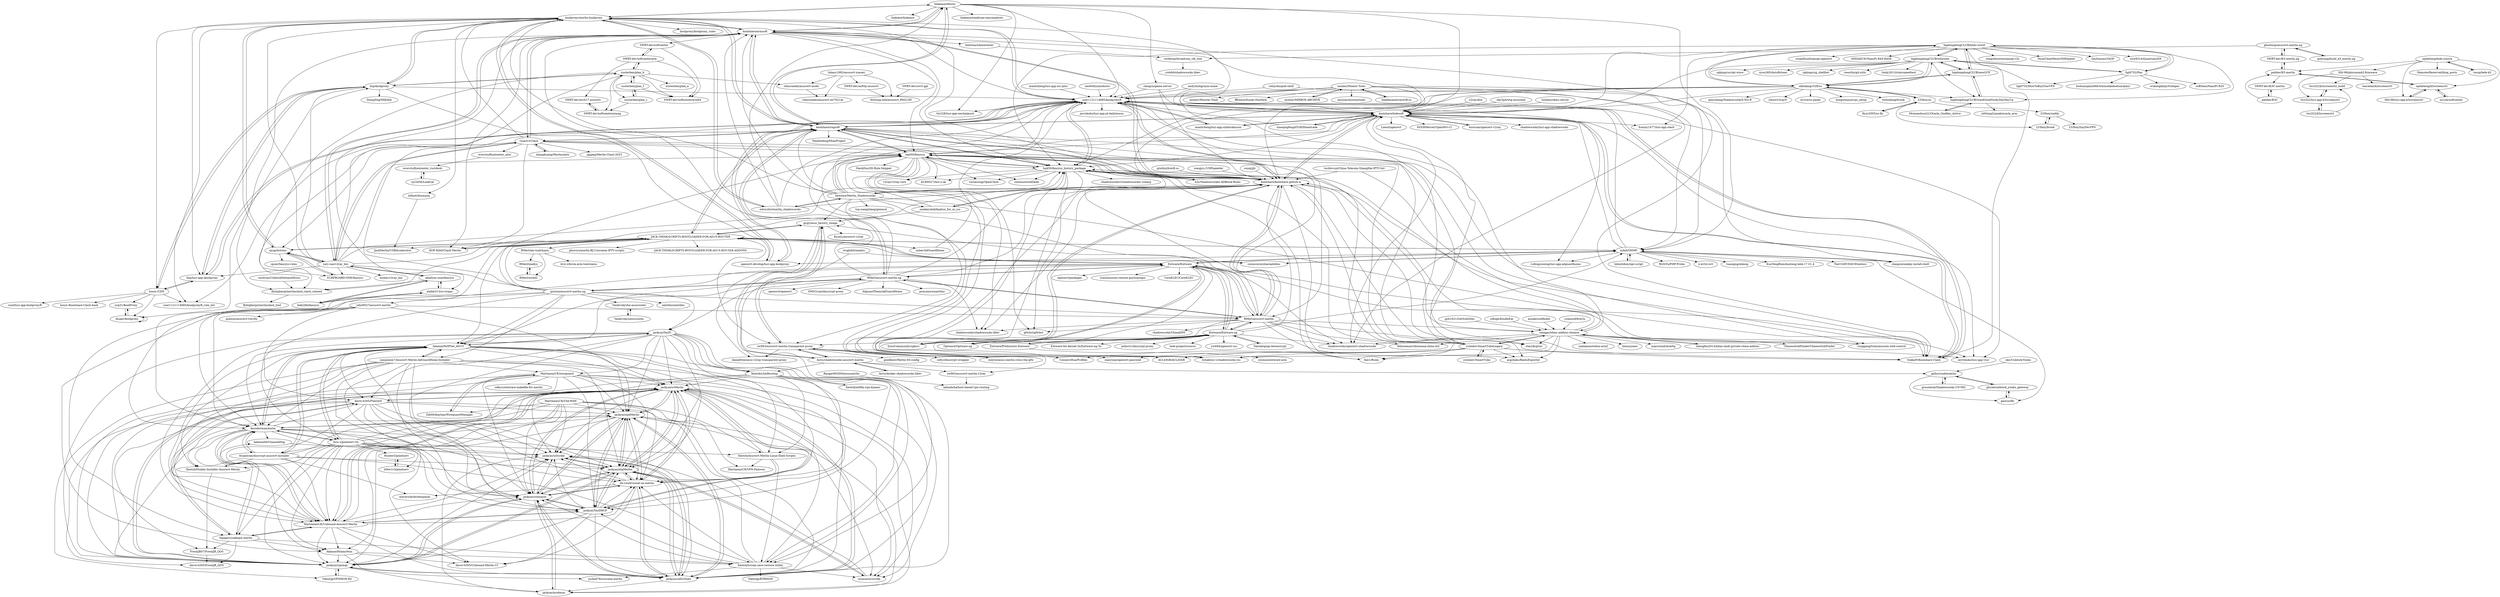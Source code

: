 digraph G {
"linkease/ddnsto" -> "koolproxy/merlin-koolproxy"
"linkease/ddnsto" -> "linkease/linkease"
"linkease/ddnsto" -> "koolshare/armsoft"
"linkease/ddnsto" -> "tty228/luci-app-wechatpush" ["e"=1]
"linkease/ddnsto" -> "koolshare/ledesoft"
"linkease/ddnsto" -> "linkease/readynas-easyexplorer"
"linkease/ddnsto" -> "user1121114685/koolproxyR"
"linkease/ddnsto" -> "koolshare/rogsoft"
"linkease/ddnsto" -> "xzhih/ONMP"
"linkease/ddnsto" -> "clangcn/game-server" ["e"=1]
"hq450/fancyss" -> "hq450/fancyss_history_package"
"hq450/fancyss" -> "koolshare/koolshare.github.io"
"hq450/fancyss" -> "koolshare/rogsoft"
"hq450/fancyss" -> "vernesong/OpenClash" ["e"=1]
"hq450/fancyss" -> "h2y/Shadowrocket-ADBlock-Rules" ["e"=1]
"hq450/fancyss" -> "AUK9527/Are-u-ok" ["e"=1]
"hq450/fancyss" -> "ACL4SSR/ACL4SSR" ["e"=1]
"hq450/fancyss" -> "gfwlist/gfwlist" ["e"=1]
"hq450/fancyss" -> "xiaorouji/openwrt-passwall" ["e"=1]
"hq450/fancyss" -> "lhie1/Rules" ["e"=1]
"hq450/fancyss" -> "coolsnowwolf/lede" ["e"=1]
"hq450/fancyss" -> "Hackl0us/SS-Rule-Snippet" ["e"=1]
"hq450/fancyss" -> "v2ray/v2ray-core" ["e"=1]
"hq450/fancyss" -> "ConnersHua/Profiles" ["e"=1]
"hq450/fancyss" -> "shadowsocks/shadowsocks-libev" ["e"=1]
"hq450/fancyss_history_package" -> "hq450/fancyss"
"hq450/fancyss_history_package" -> "koolshare/koolshare.github.io"
"hq450/fancyss_history_package" -> "koolshare/rogsoft"
"hq450/fancyss_history_package" -> "vernesong/OpenClash" ["e"=1]
"hq450/fancyss_history_package" -> "AUK9527/Are-u-ok" ["e"=1]
"hq450/fancyss_history_package" -> "user1121114685/koolproxyR"
"hq450/fancyss_history_package" -> "ACL4SSR/ACL4SSR" ["e"=1]
"hq450/fancyss_history_package" -> "coolsnowwolf/lede" ["e"=1]
"hq450/fancyss_history_package" -> "h2y/Shadowrocket-ADBlock-Rules" ["e"=1]
"hq450/fancyss_history_package" -> "xiaorouji/openwrt-passwall" ["e"=1]
"hq450/fancyss_history_package" -> "lhie1/Rules" ["e"=1]
"hq450/fancyss_history_package" -> "shadowsocksrr/shadowsocksr-csharp" ["e"=1]
"hq450/fancyss_history_package" -> "gfwlist/gfwlist" ["e"=1]
"hq450/fancyss_history_package" -> "ronggang/transmission-web-control" ["e"=1]
"hq450/fancyss_history_package" -> "v2ray/v2ray-core" ["e"=1]
"bigdongdongCLUB/welcome" -> "bigdongdongCLUB/hello-world"
"bigdongdongCLUB/welcome" -> "bigdongdongCLUB/newGCP"
"bigdongdongCLUB/welcome" -> "allenking1028/ss"
"bigdongdongCLUB/welcome" -> "iwestlin/gd-utils" ["e"=1]
"bigdongdongCLUB/welcome" -> "koolshare/ledesoft"
"bigdongdongCLUB/welcome" -> "bigdongdongCLUB/GoodGoodStudyDayDayUp"
"bigdongdongCLUB/welcome" -> "ligl0702/Pan"
"bigdongdongCLUB/welcome" -> "tindy2013/stairspeedtest" ["e"=1]
"bigdongdongCLUB/welcome" -> "ligl0702/HowToBuyYourVPS"
"bigdongdongCLUB/welcome" -> "cgkings/script-store" ["e"=1]
"bigdongdongCLUB/welcome" -> "xyou365/AutoRclone" ["e"=1]
"bigdongdongCLUB/welcome" -> "cgkings/cg_shellbot" ["e"=1]
"bigdongdongCLUB/hello-world" -> "bigdongdongCLUB/welcome"
"bigdongdongCLUB/hello-world" -> "bigdongdongCLUB/newGCP"
"bigdongdongCLUB/hello-world" -> "allenking1028/ss"
"bigdongdongCLUB/hello-world" -> "koolshare/ledesoft"
"bigdongdongCLUB/hello-world" -> "songchenwen/nanopi-r2s" ["e"=1]
"bigdongdongCLUB/hello-world" -> "SukkaW/Koolshare-Clash" ["e"=1]
"bigdongdongCLUB/hello-world" -> "frainzy1477/luci-app-clash" ["e"=1]
"bigdongdongCLUB/hello-world" -> "bigdongdongCLUB/GoodGoodStudyDayDayUp"
"bigdongdongCLUB/hello-world" -> "NyanChanMeow/SSRSpeed" ["e"=1]
"bigdongdongCLUB/hello-world" -> "ligl0702/Pan"
"bigdongdongCLUB/hello-world" -> "hq450/fancyss_history_package"
"bigdongdongCLUB/hello-world" -> "QiuSimons/YAOF" ["e"=1]
"bigdongdongCLUB/hello-world" -> "nzw9314/QuantumultX" ["e"=1]
"bigdongdongCLUB/hello-world" -> "stupidloud/nanopi-openwrt" ["e"=1]
"bigdongdongCLUB/hello-world" -> "DHDAXCW/NanoPi-R4S-R4SE" ["e"=1]
"user1121114685/koolproxyR" -> "koolshare/ledesoft"
"user1121114685/koolproxyR" -> "SukkaW/Koolshare-Clash" ["e"=1]
"user1121114685/koolproxyR" -> "koolproxy/merlin-koolproxy"
"user1121114685/koolproxyR" -> "maxlicheng/luci-app-unblockmusic" ["e"=1]
"user1121114685/koolproxyR" -> "ilxp/luci-app-ikoolproxy" ["e"=1]
"user1121114685/koolproxyR" -> "hq450/fancyss_history_package"
"user1121114685/koolproxyR" -> "koolshare/koolshare.github.io"
"user1121114685/koolproxyR" -> "openwrt-develop/luci-app-koolproxy" ["e"=1]
"user1121114685/koolproxyR" -> "rufengsuixing/luci-app-adguardhome" ["e"=1]
"user1121114685/koolproxyR" -> "user1121114685/koolproxyR_rule_list" ["e"=1]
"user1121114685/koolproxyR" -> "koolshare/rogsoft"
"user1121114685/koolproxyR" -> "jerrykuku/luci-app-jd-dailybonus" ["e"=1]
"user1121114685/koolproxyR" -> "jerrykuku/luci-app-vssr" ["e"=1]
"user1121114685/koolproxyR" -> "tty228/luci-app-wechatpush" ["e"=1]
"user1121114685/koolproxyR" -> "hq450/fancyss"
"maxlicheng/luci-app-ssr-plus" -> "user1121114685/koolproxyR" ["e"=1]
"flyzy2005/ss-fly" -> "233boy/ss" ["e"=1]
"RMerl/asuswrt-merlin.ng" -> "RMerl/asuswrt-merlin"
"RMerl/asuswrt-merlin.ng" -> "gnuton/asuswrt-merlin.ng"
"RMerl/asuswrt-merlin.ng" -> "Entware/Entware"
"RMerl/asuswrt-merlin.ng" -> "hq450/fancyss"
"RMerl/asuswrt-merlin.ng" -> "koolshare/rogsoft"
"RMerl/asuswrt-merlin.ng" -> "koolshare/koolshare.github.io"
"RMerl/asuswrt-merlin.ng" -> "Adamm00/IPSet_ASUS"
"RMerl/asuswrt-merlin.ng" -> "hq450/fancyss_history_package"
"RMerl/asuswrt-merlin.ng" -> "openwrt/openwrt" ["e"=1]
"RMerl/asuswrt-merlin.ng" -> "koolshare/armsoft"
"RMerl/asuswrt-merlin.ng" -> "jackyaz/YazFi"
"RMerl/asuswrt-merlin.ng" -> "shadowsocks/shadowsocks-libev" ["e"=1]
"RMerl/asuswrt-merlin.ng" -> "DNSCrypt/dnscrypt-proxy" ["e"=1]
"RMerl/asuswrt-merlin.ng" -> "AdguardTeam/AdGuardHome" ["e"=1]
"RMerl/asuswrt-merlin.ng" -> "pymumu/smartdns" ["e"=1]
"JACK-THINK/SCRIPTS-BOOTLOADER-FOR-ASUS-ROUTER" -> "gygy/asus_factory_image"
"JACK-THINK/SCRIPTS-BOOTLOADER-FOR-ASUS-ROUTER" -> "JackMerlin/USBAccelerator"
"JACK-THINK/SCRIPTS-BOOTLOADER-FOR-ASUS-ROUTER" -> "KOP-XIAO/Clash-Merlin" ["e"=1]
"JACK-THINK/SCRIPTS-BOOTLOADER-FOR-ASUS-ROUTER" -> "qxzg/Actions"
"JACK-THINK/SCRIPTS-BOOTLOADER-FOR-ASUS-ROUTER" -> "zwmscorm/sharealiddns" ["e"=1]
"JACK-THINK/SCRIPTS-BOOTLOADER-FOR-ASUS-ROUTER" -> "koolshare/rogsoft"
"JACK-THINK/SCRIPTS-BOOTLOADER-FOR-ASUS-ROUTER" -> "xzhih/ONMP"
"JACK-THINK/SCRIPTS-BOOTLOADER-FOR-ASUS-ROUTER" -> "phorcys/merlin-BJ-Unicomm-IPTV-scripts" ["e"=1]
"JACK-THINK/SCRIPTS-BOOTLOADER-FOR-ASUS-ROUTER" -> "decoderman/amtm"
"JACK-THINK/SCRIPTS-BOOTLOADER-FOR-ASUS-ROUTER" -> "zw963/asuswrt-merlin-transparent-proxy"
"JACK-THINK/SCRIPTS-BOOTLOADER-FOR-ASUS-ROUTER" -> "uxber/AdGuardHome" ["e"=1]
"JACK-THINK/SCRIPTS-BOOTLOADER-FOR-ASUS-ROUTER" -> "flyhigherpi/merlinclash_clash_related"
"JACK-THINK/SCRIPTS-BOOTLOADER-FOR-ASUS-ROUTER" -> "JACK-THINK/SCRIPTS-BOOTLOADER-FOR-ASUS-ROUTER-ADDONS"
"JACK-THINK/SCRIPTS-BOOTLOADER-FOR-ASUS-ROUTER" -> "Adamm00/IPSet_ASUS"
"JACK-THINK/SCRIPTS-BOOTLOADER-FOR-ASUS-ROUTER" -> "RMerl/am-toolchains"
"Entware/Entware" -> "Entware/Entware-ng"
"Entware/Entware" -> "RMerl/asuswrt-merlin.ng"
"Entware/Entware" -> "xzhih/ONMP"
"Entware/Entware" -> "RMerl/asuswrt-merlin"
"Entware/Entware" -> "SynoCommunity/spksrc" ["e"=1]
"Entware/Entware" -> "Adamm00/IPSet_ASUS"
"Entware/Entware" -> "Optware/Optware-ng"
"Entware/Entware" -> "JACK-THINK/SCRIPTS-BOOTLOADER-FOR-ASUS-ROUTER"
"Entware/Entware" -> "ronggang/transmission-web-control" ["e"=1]
"Entware/Entware" -> "openwrt/packages" ["e"=1]
"Entware/Entware" -> "decoderman/amtm"
"Entware/Entware" -> "transmission-remote-gui/transgui" ["e"=1]
"Entware/Entware" -> "jerrykuku/luci-app-vssr" ["e"=1]
"Entware/Entware" -> "CoreELEC/CoreELEC" ["e"=1]
"Entware/Entware" -> "shadowsocks/openwrt-shadowsocks" ["e"=1]
"monlor/MIXBOX-ARCHIVE" -> "monlor/Monlor-Tools" ["e"=1]
"gnuton/asuswrt-merlin.ng" -> "RMerl/asuswrt-merlin.ng"
"gnuton/asuswrt-merlin.ng" -> "Adamm00/IPSet_ASUS"
"gnuton/asuswrt-merlin.ng" -> "RMerl/asuswrt-merlin"
"gnuton/asuswrt-merlin.ng" -> "jackyaz/YazFi"
"gnuton/asuswrt-merlin.ng" -> "koolshare/rogsoft"
"gnuton/asuswrt-merlin.ng" -> "jumpsmm7/Asuswrt-Merlin-AdGuardHome-Installer"
"gnuton/asuswrt-merlin.ng" -> "Entware/Entware"
"gnuton/asuswrt-merlin.ng" -> "Vaskivskyi/ha-asusrouter"
"gnuton/asuswrt-merlin.ng" -> "decoderman/amtm"
"gnuton/asuswrt-merlin.ng" -> "john9527/asuswrt-merlin"
"gnuton/asuswrt-merlin.ng" -> "hq450/fancyss"
"gnuton/asuswrt-merlin.ng" -> "nextdns/nextdns" ["e"=1]
"gnuton/asuswrt-merlin.ng" -> "koolshare/armsoft"
"gnuton/asuswrt-merlin.ng" -> "JACK-THINK/SCRIPTS-BOOTLOADER-FOR-ASUS-ROUTER"
"gnuton/asuswrt-merlin.ng" -> "dave14305/FlexQoS"
"sunoj/jjb" -> "koolshare/koolshare.github.io" ["e"=1]
"jackyaz/scMerlin" -> "jackyaz/spdMerlin"
"jackyaz/scMerlin" -> "jackyaz/connmon"
"jackyaz/scMerlin" -> "jackyaz/ntpMerlin"
"jackyaz/scMerlin" -> "jackyaz/uiDivStats"
"jackyaz/scMerlin" -> "jackyaz/vpnmgr"
"jackyaz/scMerlin" -> "jackyaz/YazDHCP"
"jackyaz/scMerlin" -> "jackyaz/uiScribe"
"jackyaz/scMerlin" -> "de-vnull/vnstat-on-merlin"
"jackyaz/scMerlin" -> "cynicastic/scribe"
"jackyaz/scMerlin" -> "MartineauUK/Unbound-Asuswrt-Merlin"
"jackyaz/scMerlin" -> "dave14305/FlexQoS"
"jackyaz/scMerlin" -> "jackyaz/modmon"
"cdhigh/KindleEar" -> "taxigps/xbmc-addons-chinese" ["e"=1]
"allenking1028/ss" -> "bigdongdongCLUB/newGCP"
"allenking1028/ss" -> "bigdongdongCLUB/welcome"
"allenking1028/ss" -> "bigdongdongCLUB/hello-world"
"allenking1028/ss" -> "bigdongdongCLUB/GoodGoodStudyDayDayUp"
"allenking1028/ss" -> "qinyuhang/ShadowsocksX-NG-R" ["e"=1]
"allenking1028/ss" -> "233boy/ss"
"allenking1028/ss" -> "2dust/v2rayN" ["e"=1]
"allenking1028/ss" -> "koolshare/koolshare.github.io"
"allenking1028/ss" -> "hq450/fancyss_history_package"
"allenking1028/ss" -> "orvice/ss-panel" ["e"=1]
"allenking1028/ss" -> "hongwenjun/vps_setup" ["e"=1]
"allenking1028/ss" -> "user1121114685/koolproxyR"
"allenking1028/ss" -> "koolshare/ledesoft"
"allenking1028/ss" -> "h2y/Shadowrocket-ADBlock-Rules" ["e"=1]
"allenking1028/ss" -> "txthinking/brook" ["e"=1]
"bigdongdongCLUB/newGCP" -> "bigdongdongCLUB/welcome"
"bigdongdongCLUB/newGCP" -> "allenking1028/ss"
"bigdongdongCLUB/newGCP" -> "bigdongdongCLUB/GoodGoodStudyDayDayUp"
"bigdongdongCLUB/newGCP" -> "bigdongdongCLUB/hello-world"
"koolshare/armsoft" -> "koolshare/rogsoft"
"koolshare/armsoft" -> "koolshare/koolshare.github.io"
"koolshare/armsoft" -> "koolproxy/merlin-koolproxy"
"koolshare/armsoft" -> "hq450/fancyss"
"koolshare/armsoft" -> "user1121114685/koolproxyR"
"koolshare/armsoft" -> "hq450/fancyss_history_package"
"koolshare/armsoft" -> "koolshare/ledesoft"
"koolshare/armsoft" -> "vxiaov/vClash"
"koolshare/armsoft" -> "KOP-XIAO/Clash-Merlin" ["e"=1]
"koolshare/armsoft" -> "koolshare/koolcenter"
"koolshare/armsoft" -> "cary-sas/v2ray_bin"
"koolshare/armsoft" -> "SukkaW/Koolshare-Clash" ["e"=1]
"koolshare/armsoft" -> "linkease/ddnsto"
"koolshare/armsoft" -> "SWRT-dev/softcenter"
"koolshare/armsoft" -> "flyhigherpi/merlinclash_clash_related"
"SWRT-dev/K3-merlin.ng" -> "paldier/K3-merlin"
"SWRT-dev/K3-merlin.ng" -> "ghostnup/asuswrt-merlin.ng"
"andyzhshg/syno-acme" -> "user1121114685/koolproxyR" ["e"=1]
"andyzhshg/syno-acme" -> "koolshare/ledesoft" ["e"=1]
"maxlicheng/luci-app-unblockmusic" -> "user1121114685/koolproxyR" ["e"=1]
"maxlicheng/luci-app-unblockmusic" -> "koolshare/ledesoft" ["e"=1]
"v2ray/dist" -> "koolshare/ledesoft" ["e"=1]
"SukkaW/Koolshare-Clash" -> "user1121114685/koolproxyR" ["e"=1]
"SukkaW/Koolshare-Clash" -> "koolshare/ledesoft" ["e"=1]
"SukkaW/Koolshare-Clash" -> "koolshare/koolshare.github.io" ["e"=1]
"Xentrk/Asuswrt-Merlin-Linux-Shell-Scripts" -> "Xentrk/nvram-save-restore-utility"
"Xentrk/Asuswrt-Merlin-Linux-Shell-Scripts" -> "de-vnull/vnstat-on-merlin"
"Xentrk/Asuswrt-Merlin-Linux-Shell-Scripts" -> "MartineauUK/VPN-Failover"
"Xentrk/Asuswrt-Merlin-Linux-Shell-Scripts" -> "jackyaz/scMerlin"
"decoderman/amtm" -> "Adamm00/IPSet_ASUS"
"decoderman/amtm" -> "MartineauUK/Unbound-Asuswrt-Merlin"
"decoderman/amtm" -> "jackyaz/spdMerlin"
"decoderman/amtm" -> "jackyaz/scMerlin"
"decoderman/amtm" -> "ttgapers/cakeqos-merlin"
"decoderman/amtm" -> "kvic-z/pixelserv-tls"
"decoderman/amtm" -> "jackyaz/YazDHCP"
"decoderman/amtm" -> "jackyaz/connmon"
"decoderman/amtm" -> "thuantran/dnscrypt-asuswrt-installer"
"decoderman/amtm" -> "de-vnull/vnstat-on-merlin"
"decoderman/amtm" -> "jackyaz/uiDivStats"
"decoderman/amtm" -> "dave14305/FlexQoS"
"decoderman/amtm" -> "Xentrk/Stubby-Installer-Asuswrt-Merlin"
"decoderman/amtm" -> "Adamm00/amcfwm"
"decoderman/amtm" -> "Adamm00/ChannelHog"
"233boy/ss" -> "233boy/brook"
"233boy/ss" -> "233boy/caddy"
"233boy/ss" -> "allenking1028/ss"
"233boy/ss" -> "flyzy2005/ss-fly" ["e"=1]
"kuoruan/openwrt-v2ray" -> "koolshare/ledesoft" ["e"=1]
"zwmscorm/sharealiddns" -> "JACK-THINK/SCRIPTS-BOOTLOADER-FOR-ASUS-ROUTER" ["e"=1]
"zwmscorm/sharealiddns" -> "xzhih/ONMP" ["e"=1]
"heweiye/Merlin_Shadowsocks" -> "koolshare/koolshare.github.io"
"heweiye/Merlin_Shadowsocks" -> "hq450/fancyss"
"heweiye/Merlin_Shadowsocks" -> "hq450/fancyss_history_package"
"heweiye/Merlin_Shadowsocks" -> "onekeyshell/kcptun_for_ss_ssr" ["e"=1]
"heweiye/Merlin_Shadowsocks" -> "wbcyclist/merlin_shadowsocks"
"heweiye/Merlin_Shadowsocks" -> "user1121114685/koolproxyR"
"heweiye/Merlin_Shadowsocks" -> "koolshare/armsoft"
"heweiye/Merlin_Shadowsocks" -> "koolshare/rogsoft"
"heweiye/Merlin_Shadowsocks" -> "zw963/asuswrt-merlin-transparent-proxy"
"heweiye/Merlin_Shadowsocks" -> "SukkaW/Koolshare-Clash" ["e"=1]
"heweiye/Merlin_Shadowsocks" -> "koolproxy/merlin-koolproxy"
"heweiye/Merlin_Shadowsocks" -> "RMerl/asuswrt-merlin"
"heweiye/Merlin_Shadowsocks" -> "koolshare/ledesoft"
"heweiye/Merlin_Shadowsocks" -> "gygy/asus_factory_image"
"heweiye/Merlin_Shadowsocks" -> "tcp-nanqinlang/general" ["e"=1]
"Acris/shadowsocks-asuswrt-merlin" -> "zw963/asuswrt-merlin-transparent-proxy"
"Acris/shadowsocks-asuswrt-merlin" -> "Acris/docker-shadowsocks-libev" ["e"=1]
"Acris/shadowsocks-asuswrt-merlin" -> "gygy/asus_factory_image"
"Acris/shadowsocks-asuswrt-merlin" -> "zw963/asuswrt-merlin-v2ray"
"Acris/shadowsocks-asuswrt-merlin" -> "Xentrk/x3mRouting"
"Acris/shadowsocks-asuswrt-merlin" -> "gxfxyz/unblockchn"
"gxfxyz/unblockchn" -> "glucee/unblock_youku_gateway"
"gxfxyz/unblockchn" -> "gaocuo/fic"
"gxfxyz/unblockchn" -> "groundcat/Shadowsocks-CN-PAC"
"KOP-XIAO/Clash-Merlin" -> "JACK-THINK/SCRIPTS-BOOTLOADER-FOR-ASUS-ROUTER" ["e"=1]
"monlor/Monlor-Tools" -> "monlor/MIXBOX-ARCHIVE" ["e"=1]
"monlor/Monlor-Tools" -> "misstar/misstartools"
"monlor/Monlor-Tools" -> "blademainer/miwifi-ss" ["e"=1]
"monlor/Monlor-Tools" -> "xzhih/ONMP"
"monlor/Monlor-Tools" -> "monlor/Misstar-Tools"
"monlor/Monlor-Tools" -> "user1121114685/koolproxyR"
"monlor/Monlor-Tools" -> "clangcn/onekey-install-shell" ["e"=1]
"monlor/Monlor-Tools" -> "fffonion/Xunlei-Fastdick" ["e"=1]
"monlor/Monlor-Tools" -> "shadowsocks/openwrt-shadowsocks" ["e"=1]
"monlor/Monlor-Tools" -> "koolshare/ledesoft"
"monlor/Monlor-Tools" -> "yuliskov/SmartTubeLegacy"
"wbcyclist/merlin_shadowsocks" -> "koolproxy/merlin-koolproxy"
"wbcyclist/merlin_shadowsocks" -> "heweiye/Merlin_Shadowsocks"
"wbcyclist/merlin_shadowsocks" -> "koolshare/koolshare.github.io"
"wbcyclist/merlin_shadowsocks" -> "koolshare/armsoft"
"wbcyclist/merlin_shadowsocks" -> "linkease/ddnsto"
"wbcyclist/merlin_shadowsocks" -> "user1121114685/koolproxyR"
"babylife/fancyss" -> "alalbb313/ss-trojan"
"babylife/fancyss" -> "idealism-xxm/fancyss"
"Xentrk/x3mRouting" -> "jackyaz/vpnmgr"
"Xentrk/x3mRouting" -> "de-vnull/vnstat-on-merlin"
"Xentrk/x3mRouting" -> "jackyaz/scMerlin"
"Xentrk/x3mRouting" -> "Xentrk/Asuswrt-Merlin-Linux-Shell-Scripts"
"Xentrk/x3mRouting" -> "cynicastic/scribe"
"Xentrk/x3mRouting" -> "MartineauUK/Unbound-Asuswrt-Merlin"
"Xentrk/x3mRouting" -> "Xentrk/nvram-save-restore-utility"
"Xentrk/x3mRouting" -> "Xentrk/netflix-vpn-bypass"
"MartineauUK/Chk-WAN" -> "MartineauUK/Unbound-Asuswrt-Merlin"
"MartineauUK/Chk-WAN" -> "jackyaz/vpnmgr"
"MartineauUK/Chk-WAN" -> "Adamm00/amcfwm"
"MartineauUK/Chk-WAN" -> "Xentrk/Asuswrt-Merlin-Linux-Shell-Scripts"
"MartineauUK/Chk-WAN" -> "jackyaz/spdMerlin"
"MartineauUK/Chk-WAN" -> "jackyaz/uiScribe"
"MartineauUK/Chk-WAN" -> "MartineauUK/VPN-Failover"
"MartineauUK/Chk-WAN" -> "jackyaz/connmon"
"MartineauUK/Chk-WAN" -> "ZebMcKayhan/WireguardManager"
"MartineauUK/Chk-WAN" -> "de-vnull/vnstat-on-merlin"
"jackyaz/spdMerlin" -> "jackyaz/scMerlin"
"jackyaz/spdMerlin" -> "jackyaz/connmon"
"jackyaz/spdMerlin" -> "jackyaz/ntpMerlin"
"jackyaz/spdMerlin" -> "jackyaz/uiDivStats"
"jackyaz/spdMerlin" -> "de-vnull/vnstat-on-merlin"
"jackyaz/spdMerlin" -> "jackyaz/YazDHCP"
"jackyaz/spdMerlin" -> "jackyaz/uiScribe"
"jackyaz/spdMerlin" -> "jackyaz/modmon"
"jackyaz/spdMerlin" -> "jackyaz/vpnmgr"
"jackyaz/spdMerlin" -> "cynicastic/scribe"
"jackyaz/spdMerlin" -> "decoderman/amtm"
"jackyaz/connmon" -> "jackyaz/uiDivStats"
"jackyaz/connmon" -> "jackyaz/scMerlin"
"jackyaz/connmon" -> "jackyaz/spdMerlin"
"jackyaz/connmon" -> "jackyaz/ntpMerlin"
"jackyaz/connmon" -> "jackyaz/modmon"
"jackyaz/connmon" -> "jackyaz/uiScribe"
"jackyaz/connmon" -> "de-vnull/vnstat-on-merlin"
"jackyaz/connmon" -> "jackyaz/vpnmgr"
"jackyaz/connmon" -> "jackyaz/YazDHCP"
"bigdongdongCLUB/GoodGoodStudyDayDayUp" -> "bigdongdongCLUB/newGCP"
"bigdongdongCLUB/GoodGoodStudyDayDayUp" -> "Mrmineduce21/Oracle_OneKey_Active" ["e"=1]
"bigdongdongCLUB/GoodGoodStudyDayDayUp" -> "n0thing2speak/oracle_arm" ["e"=1]
"paldier/K3-merlin" -> "SWRT-dev/K3-merlin.ng"
"paldier/K3-merlin" -> "updateing/k3screenctrl"
"paldier/K3-merlin" -> "SWRT-dev/K3C-merlin"
"lukasz1992/asuswrt-xiaomi" -> "SWRT-dev/ac85p-asuswrt"
"lukasz1992/asuswrt-xiaomi" -> "ferhung-mtk/asuswrt_RM2100"
"lukasz1992/asuswrt-xiaomi" -> "stkuroneko/asuswrt-modx"
"lukasz1992/asuswrt-xiaomi" -> "stkuroneko/asuswrt-mt7621at"
"glucee/unblock_youku_gateway" -> "gxfxyz/unblockchn"
"glucee/unblock_youku_gateway" -> "gaocuo/fic"
"groundcat/Shadowsocks-CN-PAC" -> "gxfxyz/unblockchn"
"tossp/lede-k3" -> "updateing/lede-source"
"SWRT-dev/softcenterarm" -> "SWRT-dev/softcenter"
"SWRT-dev/softcenterarm" -> "zusterben/plan_b"
"SWRT-dev/softcenterarm" -> "SWRT-dev/softcenterarm64"
"SWRT-dev/softcenterarm" -> "SWRT-dev/acrh17-asuswrt"
"jackyaz/YazFi" -> "jackyaz/scMerlin"
"jackyaz/YazFi" -> "jackyaz/spdMerlin"
"jackyaz/YazFi" -> "jackyaz/YazDHCP"
"jackyaz/YazFi" -> "Adamm00/IPSet_ASUS"
"jackyaz/YazFi" -> "jackyaz/connmon"
"jackyaz/YazFi" -> "jackyaz/ntpMerlin"
"jackyaz/YazFi" -> "jackyaz/vpnmgr"
"jackyaz/YazFi" -> "MartineauUK/Unbound-Asuswrt-Merlin"
"jackyaz/YazFi" -> "decoderman/amtm"
"jackyaz/YazFi" -> "Xentrk/x3mRouting"
"jackyaz/YazFi" -> "jackyaz/uiDivStats"
"jackyaz/YazFi" -> "MartineauUK/wireguard"
"jackyaz/YazFi" -> "Xentrk/Asuswrt-Merlin-Linux-Shell-Scripts"
"jackyaz/YazFi" -> "Xentrk/nvram-save-restore-utility"
"jackyaz/YazFi" -> "dave14305/FlexQoS"
"Xentrk/Stubby-Installer-Asuswrt-Merlin" -> "FreshJR07/FreshJR_QOS"
"FreshJR07/FreshJR_QOS" -> "dave14305/FreshJR_QOS"
"corberan/broadcom_cfe_tool" -> "ywb94/shadowsocks-libev"
"Hill-98/phicommk3-firmware" -> "lwz322/k3screenctrl_build"
"Hill-98/phicommk3-firmware" -> "lwz322/luci-app-k3screenctrl"
"Hill-98/phicommk3-firmware" -> "lanceliao/k3screenctrl"
"SWRT-dev/softcenter" -> "SWRT-dev/softcenterarm"
"SWRT-dev/softcenter" -> "SWRT-dev/softcenterarm64"
"cynicastic/scribe" -> "jackyaz/uiScribe"
"cynicastic/scribe" -> "jackyaz/ntpMerlin"
"gaocuo/fic" -> "glucee/unblock_youku_gateway"
"SWRT-dev/K3C-merlin" -> "paldier/K3C"
"RMerl/am-toolchains" -> "RMerl/inadyn"
"RMerl/am-toolchains" -> "kvic-z/brcm-arm-toolchains"
"RMerl/am-toolchains" -> "RMerl/wsdd2"
"paldier/K3C" -> "SWRT-dev/K3C-merlin"
"paldier/K3C" -> "paldier/K3-merlin"
"jackyaz/ntpMerlin" -> "jackyaz/uiScribe"
"jackyaz/ntpMerlin" -> "jackyaz/connmon"
"jackyaz/ntpMerlin" -> "jackyaz/uiDivStats"
"jackyaz/ntpMerlin" -> "jackyaz/spdMerlin"
"jackyaz/ntpMerlin" -> "jackyaz/scMerlin"
"jackyaz/ntpMerlin" -> "de-vnull/vnstat-on-merlin"
"jackyaz/ntpMerlin" -> "jackyaz/YazDHCP"
"jackyaz/ntpMerlin" -> "cynicastic/scribe"
"jackyaz/ntpMerlin" -> "jackyaz/vpnmgr"
"233boy/caddy" -> "233boy/brook"
"233boy/caddy" -> "233boy/tinyFecVPN"
"jackyaz/uiDivStats" -> "jackyaz/connmon"
"jackyaz/uiDivStats" -> "jackyaz/uiScribe"
"jackyaz/uiDivStats" -> "jackyaz/ntpMerlin"
"jackyaz/uiDivStats" -> "jackyaz/scMerlin"
"jackyaz/uiDivStats" -> "jackyaz/spdMerlin"
"jackyaz/uiDivStats" -> "jackyaz/vpnmgr"
"jackyaz/uiDivStats" -> "de-vnull/vnstat-on-merlin"
"jackyaz/uiDivStats" -> "jackyaz/modmon"
"233boy/brook" -> "233boy/caddy"
"h0tw1r3/pixelserv" -> "HunterZ/pixelserv"
"jackyaz/uiScribe" -> "jackyaz/ntpMerlin"
"jackyaz/uiScribe" -> "jackyaz/uiDivStats"
"taxigps/xbmc-addons-chinese" -> "koolshare/koolshare.github.io"
"taxigps/xbmc-addons-chinese" -> "acgotaku/BaiduExporter" ["e"=1]
"taxigps/xbmc-addons-chinese" -> "zhengfan2014/xbmc-kodi-private-china-addons" ["e"=1]
"taxigps/xbmc-addons-chinese" -> "ronggang/transmission-web-control" ["e"=1]
"taxigps/xbmc-addons-chinese" -> "shadowsocks/openwrt-shadowsocks" ["e"=1]
"taxigps/xbmc-addons-chinese" -> "user1121114685/koolproxyR"
"taxigps/xbmc-addons-chinese" -> "ChineseSubFinder/ChineseSubFinder" ["e"=1]
"taxigps/xbmc-addons-chinese" -> "breakwa11/shadowsocks-rss" ["e"=1]
"taxigps/xbmc-addons-chinese" -> "xtaci/kcptun" ["e"=1]
"taxigps/xbmc-addons-chinese" -> "felixonmars/dnsmasq-china-list" ["e"=1]
"taxigps/xbmc-addons-chinese" -> "ziahamza/webui-aria2" ["e"=1]
"taxigps/xbmc-addons-chinese" -> "yuliskov/SmartTubeLegacy"
"taxigps/xbmc-addons-chinese" -> "binux/yaaw" ["e"=1]
"taxigps/xbmc-addons-chinese" -> "mayswind/AriaNg" ["e"=1]
"taxigps/xbmc-addons-chinese" -> "hq450/fancyss_history_package"
"yuliskov/SmartTube" -> "yuliskov/SmartTubeLegacy" ["e"=1]
"ligl0702/Pan" -> "soffchen/NanoPi-R2S" ["e"=1]
"ligl0702/Pan" -> "bigdongdongCLUB/welcome"
"ligl0702/Pan" -> "ligl0702/HowToBuyYourVPS"
"ligl0702/Pan" -> "boduoyejieyi666/whonolikeboduoyejieyi" ["e"=1]
"ligl0702/Pan" -> "wukongdaily/tvhelper" ["e"=1]
"ligl0702/Pan" -> "bigdongdongCLUB/hello-world"
"SynoCommunity/spksrc" -> "Entware/Entware" ["e"=1]
"SynoCommunity/spksrc" -> "Entware/Entware-ng" ["e"=1]
"uxber/AdGuardHome" -> "user1121114685/koolproxyR" ["e"=1]
"ghostnup/asuswrt-merlin.ng" -> "godcong/build_k3_merlin.ng"
"ghostnup/asuswrt-merlin.ng" -> "SWRT-dev/K3-merlin.ng"
"ghostnup/asuswrt-merlin.ng" -> "corberan/broadcom_cfe_tool"
"john9527/asuswrt-merlin" -> "RMerl/asuswrt-merlin"
"john9527/asuswrt-merlin" -> "jackyaz/spdMerlin"
"john9527/asuswrt-merlin" -> "gzenux/asuswrt-rtn18u"
"john9527/asuswrt-merlin" -> "Adamm00/amcfwm"
"john9527/asuswrt-merlin" -> "ttgapers/cakeqos-merlin"
"john9527/asuswrt-merlin" -> "decoderman/amtm"
"john9527/asuswrt-merlin" -> "kvic-z/pixelserv-tls"
"flyhigherpi/merlinclash_clash_related" -> "flyhigherpi/merlinclash_hnd"
"zhengfan2014/xbmc-kodi-private-china-addons" -> "taxigps/xbmc-addons-chinese" ["e"=1]
"zusterben/plan_b" -> "zusterben/plan_f"
"zusterben/plan_b" -> "SWRT-dev/softcenterarm"
"zusterben/plan_b" -> "SWRT-dev/softcenterarmng"
"zusterben/plan_b" -> "zusterben/plan_c"
"zusterben/plan_b" -> "SWRT-dev/softcenterarm64"
"zusterben/plan_b" -> "zusterben/plan_a"
"zusterben/plan_b" -> "SURFBOARD-ONE/fancyss"
"zusterben/plan_b" -> "ilxp/koolproxy"
"zusterben/plan_b" -> "stkuroneko/asuswrt-modx"
"idealism-xxm/fancyss" -> "babylife/fancyss"
"idealism-xxm/fancyss" -> "alalbb313/ss-trojan"
"idealism-xxm/fancyss" -> "cary-sas/v2ray_bin"
"idealism-xxm/fancyss" -> "flyhigherpi/merlinclash_clash_related"
"houzi-/CDN" -> "ihuaer/koolproxy"
"houzi-/CDN" -> "ilxp/koolproxy"
"houzi-/CDN" -> "ilxp/luci-app-ikoolproxy" ["e"=1]
"houzi-/CDN" -> "cnzd/luci-app-koolproxyR"
"houzi-/CDN" -> "houzi-/Koolshare-Clash-hack"
"houzi-/CDN" -> "user1121114685/koolproxyR_rule_list" ["e"=1]
"houzi-/CDN" -> "ycg31/KoolProxy"
"alalbb313/ss-trojan" -> "babylife/fancyss"
"alalbb313/ss-trojan" -> "idealism-xxm/fancyss"
"xiaoqingfengATGH/HomeLede" -> "koolshare/ledesoft" ["e"=1]
"xiaoqingfengATGH/HomeLede" -> "user1121114685/koolproxyR" ["e"=1]
"godcong/build_k3_merlin.ng" -> "ghostnup/asuswrt-merlin.ng"
"qxzg/Actions" -> "SURFBOARD-ONE/fancyss"
"qxzg/Actions" -> "cary-sas/v2ray_bin"
"qxzg/Actions" -> "cpuer/fancyss-rules"
"qxzg/Actions" -> "koolproxy/merlin-koolproxy"
"qxzg/Actions" -> "JACK-THINK/SCRIPTS-BOOTLOADER-FOR-ASUS-ROUTER"
"zusterben/plan_c" -> "zusterben/plan_f"
"zusterben/plan_c" -> "SWRT-dev/softcenterarmng"
"Xentrk/nvram-save-restore-utility" -> "de-vnull/vnstat-on-merlin"
"Xentrk/nvram-save-restore-utility" -> "jackyaz/scMerlin"
"Xentrk/nvram-save-restore-utility" -> "jackyaz/YazDHCP"
"Xentrk/nvram-save-restore-utility" -> "jackyaz/spdMerlin"
"Xentrk/nvram-save-restore-utility" -> "jackyaz/connmon"
"Xentrk/nvram-save-restore-utility" -> "cynicastic/scribe"
"Xentrk/nvram-save-restore-utility" -> "ViktorJp/RTRMON"
"Xentrk/nvram-save-restore-utility" -> "juched78/suricata-merlin"
"cnsilvan/UnblockNeteaseMusic" -> "flyhigherpi/merlinclash_clash_related" ["e"=1]
"ycg31/KoolProxy" -> "ihuaer/koolproxy"
"SWRT-dev/acrh17-asuswrt" -> "SWRT-dev/softcenterarmng"
"Adamm00/amcfwm" -> "Xentrk/nvram-save-restore-utility"
"Adamm00/amcfwm" -> "dave14305/Unbound-Merlin-UI"
"Adamm00/amcfwm" -> "jackyaz/vpnmgr"
"Adamm00/amcfwm" -> "juched78/suricata-merlin"
"MartineauUK/Unbound-Asuswrt-Merlin" -> "dave14305/Unbound-Merlin-UI"
"MartineauUK/Unbound-Asuswrt-Merlin" -> "jackyaz/scMerlin"
"MartineauUK/Unbound-Asuswrt-Merlin" -> "jackyaz/uiDivStats"
"MartineauUK/Unbound-Asuswrt-Merlin" -> "jackyaz/YazDHCP"
"MartineauUK/Unbound-Asuswrt-Merlin" -> "jackyaz/vpnmgr"
"MartineauUK/Unbound-Asuswrt-Merlin" -> "decoderman/amtm"
"MartineauUK/Unbound-Asuswrt-Merlin" -> "ttgapers/cakeqos-merlin"
"MartineauUK/Unbound-Asuswrt-Merlin" -> "de-vnull/vnstat-on-merlin"
"MartineauUK/Unbound-Asuswrt-Merlin" -> "Adamm00/amcfwm"
"MartineauUK/Unbound-Asuswrt-Merlin" -> "jackyaz/connmon"
"MartineauUK/Unbound-Asuswrt-Merlin" -> "jackyaz/uiScribe"
"jackyaz/vpnmgr" -> "jackyaz/uiScribe"
"jackyaz/vpnmgr" -> "jackyaz/uiDivStats"
"jackyaz/vpnmgr" -> "jackyaz/connmon"
"jackyaz/vpnmgr" -> "ViktorJp/VPNMON-R2"
"jackyaz/vpnmgr" -> "jackyaz/scMerlin"
"jackyaz/vpnmgr" -> "jackyaz/ntpMerlin"
"jackyaz/vpnmgr" -> "jackyaz/modmon"
"dave14305/FlexQoS" -> "ttgapers/cakeqos-merlin"
"dave14305/FlexQoS" -> "dave14305/FreshJR_QOS"
"dave14305/FlexQoS" -> "jackyaz/scMerlin"
"dave14305/FlexQoS" -> "FreshJR07/FreshJR_QOS"
"dave14305/FlexQoS" -> "de-vnull/vnstat-on-merlin"
"dave14305/FlexQoS" -> "MartineauUK/Unbound-Asuswrt-Merlin"
"dave14305/FlexQoS" -> "jackyaz/connmon"
"dave14305/FlexQoS" -> "jackyaz/spdMerlin"
"dave14305/FlexQoS" -> "jackyaz/ntpMerlin"
"dave14305/FlexQoS" -> "jackyaz/uiDivStats"
"dave14305/FlexQoS" -> "jackyaz/YazDHCP"
"HunterZ/pixelserv" -> "h0tw1r3/pixelserv"
"SWRT-dev/softcenterarmng" -> "SWRT-dev/acrh17-asuswrt"
"SWRT-dev/ac85p-asuswrt" -> "ferhung-mtk/asuswrt_RM2100"
"ttgapers/cakeqos-merlin" -> "dave14305/FlexQoS"
"ttgapers/cakeqos-merlin" -> "dave14305/FreshJR_QOS"
"ttgapers/cakeqos-merlin" -> "MartineauUK/Unbound-Asuswrt-Merlin"
"ttgapers/cakeqos-merlin" -> "Xentrk/nvram-save-restore-utility"
"ttgapers/cakeqos-merlin" -> "FreshJR07/FreshJR_QOS"
"ttgapers/cakeqos-merlin" -> "Adamm00/ChannelHog"
"ttgapers/cakeqos-merlin" -> "Adamm00/amcfwm"
"ihuaer/koolproxy" -> "ycg31/KoolProxy"
"ihuaer/koolproxy" -> "ihuaer/koolproxy"
"lwz322/k3screenctrl" -> "lwz322/luci-app-k3screenctrl"
"lwz322/k3screenctrl" -> "lwz322/k3screenctrl_build"
"lwz322/luci-app-k3screenctrl" -> "lwz322/k3screenctrl_build"
"lwz322/luci-app-k3screenctrl" -> "lwz322/k3screenctrl"
"lwz322/k3screenctrl_build" -> "lwz322/luci-app-k3screenctrl"
"jackyaz/modmon" -> "jackyaz/uiScribe"
"jackyaz/modmon" -> "jackyaz/connmon"
"RMerl/inadyn" -> "RMerl/wsdd2"
"Adamm00/ChannelHog" -> "jackyaz/uiScribe"
"breakwa11/shadowsocks-rss" -> "koolshare/koolshare.github.io" ["e"=1]
"uku/Unblock-Youku" -> "gxfxyz/unblockchn" ["e"=1]
"cary-sas/v2ray_bin" -> "qxzg/Actions"
"cary-sas/v2ray_bin" -> "vxiaov/vClash"
"cary-sas/v2ray_bin" -> "alalbb313/ss-trojan"
"cary-sas/v2ray_bin" -> "idealism-xxm/fancyss"
"cary-sas/v2ray_bin" -> "koolshare/armsoft"
"cary-sas/v2ray_bin" -> "SURFBOARD-ONE/fancyss"
"cary-sas/v2ray_bin" -> "msbac/v2ray_bin"
"cary-sas/v2ray_bin" -> "ilxp/koolproxy"
"cary-sas/v2ray_bin" -> "hq450/fancyss"
"cary-sas/v2ray_bin" -> "koolshare/koolshare.github.io"
"cary-sas/v2ray_bin" -> "ilxp/luci-app-ikoolproxy" ["e"=1]
"cary-sas/v2ray_bin" -> "hq450/fancyss_history_package"
"cary-sas/v2ray_bin" -> "zusterben/plan_b"
"cary-sas/v2ray_bin" -> "koolproxy/merlin-koolproxy"
"koolshare/koolshare.github.io" -> "hq450/fancyss"
"koolshare/koolshare.github.io" -> "hq450/fancyss_history_package"
"koolshare/koolshare.github.io" -> "RMerl/asuswrt-merlin"
"koolshare/koolshare.github.io" -> "breakwa11/shadowsocks-rss" ["e"=1]
"koolshare/koolshare.github.io" -> "koolshare/ledesoft"
"koolshare/koolshare.github.io" -> "koolshare/rogsoft"
"koolshare/koolshare.github.io" -> "onekeyshell/kcptun_for_ss_ssr" ["e"=1]
"koolshare/koolshare.github.io" -> "user1121114685/koolproxyR"
"koolshare/koolshare.github.io" -> "koolshare/armsoft"
"koolshare/koolshare.github.io" -> "lhie1/Rules" ["e"=1]
"koolshare/koolshare.github.io" -> "xtaci/kcptun" ["e"=1]
"koolshare/koolshare.github.io" -> "ConnersHua/Profiles" ["e"=1]
"koolshare/koolshare.github.io" -> "heweiye/Merlin_Shadowsocks"
"koolshare/koolshare.github.io" -> "shadowsocks/shadowsocks-libev" ["e"=1]
"koolshare/koolshare.github.io" -> "acgotaku/BaiduExporter" ["e"=1]
"SURFBOARD-ONE/fancyss" -> "qxzg/Actions"
"rehiy/dnspod-shell" -> "user1121114685/koolproxyR" ["e"=1]
"rehiy/dnspod-shell" -> "xzhih/ONMP" ["e"=1]
"ilxp/koolproxy" -> "ilxp/luci-app-ikoolproxy" ["e"=1]
"ilxp/koolproxy" -> "houzi-/CDN"
"ilxp/koolproxy" -> "ihuaer/koolproxy"
"ilxp/koolproxy" -> "koolproxy/merlin-koolproxy"
"ilxp/koolproxy" -> "openwrt-develop/luci-app-koolproxy" ["e"=1]
"ilxp/koolproxy" -> "DoingDog/XXKiller" ["e"=1]
"ilxp/koolproxy" -> "zusterben/plan_b"
"ilxp/koolproxy" -> "user1121114685/koolproxyR"
"Optware/Optware-ng" -> "Entware/Entware-ng"
"zhangkuang/Merlinclash" -> "vxiaov/vClash"
"ilxp/luci-app-ikoolproxy" -> "ilxp/koolproxy" ["e"=1]
"ilxp/luci-app-ikoolproxy" -> "user1121114685/koolproxyR" ["e"=1]
"ilxp/luci-app-ikoolproxy" -> "houzi-/CDN" ["e"=1]
"infinet/dnsmasq" -> "JackMerlin/USBAccelerator" ["e"=1]
"MartineauUK/wireguard" -> "ZebMcKayhan/WireguardManager"
"MartineauUK/wireguard" -> "MartineauUK/Unbound-Asuswrt-Merlin"
"MartineauUK/wireguard" -> "jackyaz/uiDivStats"
"MartineauUK/wireguard" -> "jackyaz/YazDHCP"
"MartineauUK/wireguard" -> "jackyaz/scMerlin"
"MartineauUK/wireguard" -> "jackyaz/vpnmgr"
"MartineauUK/wireguard" -> "jackyaz/ntpMerlin"
"MartineauUK/wireguard" -> "odkrys/entware-makefile-for-merlin"
"MartineauUK/wireguard" -> "jackyaz/uiScribe"
"MartineauUK/wireguard" -> "jackyaz/spdMerlin"
"MartineauUK/wireguard" -> "cynicastic/scribe"
"MartineauUK/wireguard" -> "jackyaz/connmon"
"jackyaz/YazDHCP" -> "jackyaz/ntpMerlin"
"jackyaz/YazDHCP" -> "jackyaz/scMerlin"
"jackyaz/YazDHCP" -> "jackyaz/connmon"
"jackyaz/YazDHCP" -> "jackyaz/uiDivStats"
"jackyaz/YazDHCP" -> "jackyaz/uiScribe"
"jackyaz/YazDHCP" -> "jackyaz/spdMerlin"
"jackyaz/YazDHCP" -> "dave14305/Unbound-Merlin-UI"
"jackyaz/YazDHCP" -> "MartineauUK/Unbound-Asuswrt-Merlin"
"jackyaz/YazDHCP" -> "jackyaz/vpnmgr"
"jackyaz/YazDHCP" -> "de-vnull/vnstat-on-merlin"
"de-vnull/vnstat-on-merlin" -> "jackyaz/uiScribe"
"de-vnull/vnstat-on-merlin" -> "jackyaz/connmon"
"de-vnull/vnstat-on-merlin" -> "jackyaz/ntpMerlin"
"de-vnull/vnstat-on-merlin" -> "jackyaz/uiDivStats"
"de-vnull/vnstat-on-merlin" -> "maverickcdn/tempmon"
"de-vnull/vnstat-on-merlin" -> "jackyaz/scMerlin"
"de-vnull/vnstat-on-merlin" -> "jackyaz/spdMerlin"
"de-vnull/vnstat-on-merlin" -> "dave14305/Unbound-Merlin-UI"
"RMerl/wsdd2" -> "RMerl/inadyn"
"ausaki/subfinder" -> "taxigps/xbmc-addons-chinese" ["e"=1]
"RMerl/asuswrt-merlin" -> "RMerl/asuswrt-merlin.ng"
"RMerl/asuswrt-merlin" -> "koolshare/koolshare.github.io"
"RMerl/asuswrt-merlin" -> "hq450/fancyss"
"RMerl/asuswrt-merlin" -> "breakwa11/shadowsocks-rss" ["e"=1]
"RMerl/asuswrt-merlin" -> "shadowsocks/openwrt-shadowsocks" ["e"=1]
"RMerl/asuswrt-merlin" -> "shadowsocks/shadowsocks-libev" ["e"=1]
"RMerl/asuswrt-merlin" -> "xtaci/kcptun" ["e"=1]
"RMerl/asuswrt-merlin" -> "Entware/Entware-ng"
"RMerl/asuswrt-merlin" -> "hq450/fancyss_history_package"
"RMerl/asuswrt-merlin" -> "Entware/Entware"
"RMerl/asuswrt-merlin" -> "acgotaku/BaiduExporter" ["e"=1]
"RMerl/asuswrt-merlin" -> "felixonmars/dnsmasq-china-list" ["e"=1]
"RMerl/asuswrt-merlin" -> "gfwlist/gfwlist" ["e"=1]
"RMerl/asuswrt-merlin" -> "shadowsocks/ChinaDNS" ["e"=1]
"RMerl/asuswrt-merlin" -> "taxigps/xbmc-addons-chinese"
"vxiaov/vClash" -> "zhangkuang/Merlinclash"
"vxiaov/vClash" -> "cary-sas/v2ray_bin"
"vxiaov/vClash" -> "koolshare/armsoft"
"vxiaov/vClash" -> "koolshare/rogsoft"
"vxiaov/vClash" -> "hq450/fancyss"
"vxiaov/vClash" -> "KOP-XIAO/Clash-Merlin" ["e"=1]
"vxiaov/vClash" -> "qxzg/Actions"
"vxiaov/vClash" -> "hq450/fancyss_history_package"
"vxiaov/vClash" -> "everstu/Koolcenter_alist"
"vxiaov/vClash" -> "SukkaW/Koolshare-Clash" ["e"=1]
"vxiaov/vClash" -> "jqjqejq/Merlin-Clash-2023"
"vxiaov/vClash" -> "flyhigherpi/merlinclash_clash_related"
"vxiaov/vClash" -> "koolproxy/merlin-koolproxy"
"koolshare/koolcenter" -> "corberan/broadcom_cfe_tool"
"onlyice/asus-merlin-cross-the-gfw" -> "zw963/asuswrt-merlin-transparent-proxy"
"Yannik/qnap-letsencrypt" -> "Entware/Entware-ng"
"jumpsmm7/Asuswrt-Merlin-AdGuardHome-Installer" -> "MartineauUK/Unbound-Asuswrt-Merlin"
"jumpsmm7/Asuswrt-Merlin-AdGuardHome-Installer" -> "Adamm00/IPSet_ASUS"
"jumpsmm7/Asuswrt-Merlin-AdGuardHome-Installer" -> "MartineauUK/wireguard"
"jumpsmm7/Asuswrt-Merlin-AdGuardHome-Installer" -> "jackyaz/YazDHCP"
"jumpsmm7/Asuswrt-Merlin-AdGuardHome-Installer" -> "jackyaz/vpnmgr"
"jumpsmm7/Asuswrt-Merlin-AdGuardHome-Installer" -> "jackyaz/ntpMerlin"
"jumpsmm7/Asuswrt-Merlin-AdGuardHome-Installer" -> "jackyaz/uiScribe"
"jumpsmm7/Asuswrt-Merlin-AdGuardHome-Installer" -> "dave14305/Unbound-Merlin-UI"
"jumpsmm7/Asuswrt-Merlin-AdGuardHome-Installer" -> "jackyaz/connmon"
"jumpsmm7/Asuswrt-Merlin-AdGuardHome-Installer" -> "ViktorJp/VPNMON-R2"
"jumpsmm7/Asuswrt-Merlin-AdGuardHome-Installer" -> "jackyaz/scMerlin"
"jumpsmm7/Asuswrt-Merlin-AdGuardHome-Installer" -> "jackyaz/uiDivStats"
"jumpsmm7/Asuswrt-Merlin-AdGuardHome-Installer" -> "decoderman/amtm"
"Vaskivskyi/ha-asusrouter" -> "Vaskivskyi/asusrouter"
"Entware/Entware-ng" -> "Entware/Prehistoric-Entware"
"Entware/Entware-ng" -> "Entware/Entware"
"Entware/Entware-ng" -> "Optware/Optware-ng"
"Entware/Entware-ng" -> "RMerl/asuswrt-merlin"
"Entware/Entware-ng" -> "Entware-for-kernel-3x/Entware-ng-3x"
"Entware/Entware-ng" -> "Yannik/qnap-letsencrypt"
"Entware/Entware-ng" -> "jedisct1/dnscrypt-proxy" ["e"=1]
"Entware/Entware-ng" -> "SynoCommunity/spksrc" ["e"=1]
"Entware/Entware-ng" -> "xzhih/ONMP"
"Entware/Entware-ng" -> "shadowsocks/openwrt-shadowsocks" ["e"=1]
"Entware/Entware-ng" -> "gygy/asus_factory_image"
"Entware/Entware-ng" -> "zw963/asuswrt-merlin-transparent-proxy"
"Entware/Entware-ng" -> "lede-project/source" ["e"=1]
"Entware/Entware-ng" -> "ywb94/openwrt-ssr" ["e"=1]
"Entware/Entware-ng" -> "koolshare/koolshare.github.io"
"yuanxin69/m3u" -> "taxigps/xbmc-addons-chinese" ["e"=1]
"Vaskivskyi/asusrouter" -> "Vaskivskyi/ha-asusrouter"
"zw963/asuswrt-merlin-v2ray" -> "kabadisha/host-based-vpn-routing"
"SWRT-dev/swrt-gpl" -> "ferhung-mtk/asuswrt_RM2100"
"kvic-z/pixelserv-tls" -> "decoderman/amtm"
"kvic-z/pixelserv-tls" -> "Xentrk/Stubby-Installer-Asuswrt-Merlin"
"kvic-z/pixelserv-tls" -> "ttgapers/cakeqos-merlin"
"kvic-z/pixelserv-tls" -> "Adamm00/amcfwm"
"kvic-z/pixelserv-tls" -> "Adamm00/IPSet_ASUS"
"kvic-z/pixelserv-tls" -> "Xentrk/Asuswrt-Merlin-Linux-Shell-Scripts"
"kvic-z/pixelserv-tls" -> "jackyaz/vpnmgr"
"kvic-z/pixelserv-tls" -> "jackyaz/scMerlin"
"kvic-z/pixelserv-tls" -> "MartineauUK/Unbound-Asuswrt-Merlin"
"kvic-z/pixelserv-tls" -> "jackyaz/ntpMerlin"
"kvic-z/pixelserv-tls" -> "thuantran/dnscrypt-asuswrt-installer"
"kvic-z/pixelserv-tls" -> "jackyaz/uiScribe"
"kvic-z/pixelserv-tls" -> "jackyaz/spdMerlin"
"kvic-z/pixelserv-tls" -> "h0tw1r3/pixelserv"
"kvic-z/pixelserv-tls" -> "HunterZ/pixelserv"
"Ranger802004/asusmerlin" -> "kabadisha/host-based-vpn-routing"
"stkuroneko/asuswrt-modx" -> "stkuroneko/asuswrt-mt7621at"
"ZebMcKayhan/WireguardManager" -> "MartineauUK/wireguard"
"ViktorJp/VPNMON-R2" -> "jackyaz/vpnmgr"
"blademainer/miwifi-ss" -> "monlor/Monlor-Tools" ["e"=1]
"Mrmineduce21/Oracle_OneKey_Active" -> "bigdongdongCLUB/GoodGoodStudyDayDayUp" ["e"=1]
"everstu/Koolcenter_alist" -> "everstu/Koolcenter_rustdesk"
"zusterben/plan_f" -> "zusterben/plan_b"
"zusterben/plan_f" -> "SWRT-dev/softcenterarm64"
"zusterben/plan_f" -> "zusterben/plan_c"
"Entware/Prehistoric-Entware" -> "Entware/Entware-ng"
"Entware/Prehistoric-Entware" -> "zyxmon/entware-arm"
"clangcn/game-server" -> "koolshare/koolshare.github.io" ["e"=1]
"clangcn/game-server" -> "user1121114685/koolproxyR" ["e"=1]
"clangcn/game-server" -> "koolshare/ledesoft" ["e"=1]
"nkc3g4/wtg-assistant" -> "koolshare/ledesoft" ["e"=1]
"qiwihui/hiwifi-ss" -> "koolshare/koolshare.github.io" ["e"=1]
"zw963/asuswrt-merlin-transparent-proxy" -> "onlyice/asus-merlin-cross-the-gfw"
"zw963/asuswrt-merlin-transparent-proxy" -> "gygy/asus_factory_image"
"zw963/asuswrt-merlin-transparent-proxy" -> "Acris/shadowsocks-asuswrt-merlin"
"zw963/asuswrt-merlin-transparent-proxy" -> "danielfree/asus-v2ray-transparent-proxy"
"zw963/asuswrt-merlin-transparent-proxy" -> "goodbest/Merlin-SS-config"
"zw963/asuswrt-merlin-transparent-proxy" -> "zw963/asuswrt-merlin-v2ray"
"zw963/asuswrt-merlin-transparent-proxy" -> "cofyc/dnscrypt-wrapper" ["e"=1]
"gygy/asus_factory_image" -> "JACK-THINK/SCRIPTS-BOOTLOADER-FOR-ASUS-ROUTER"
"gygy/asus_factory_image" -> "KyonLi/asuswrt-v2ray"
"gygy/asus_factory_image" -> "zw963/asuswrt-merlin-transparent-proxy"
"gygy/asus_factory_image" -> "Acris/shadowsocks-asuswrt-merlin"
"gygy/asus_factory_image" -> "danielfree/asus-v2ray-transparent-proxy"
"neoFelhz/neohosts" -> "user1121114685/koolproxyR" ["e"=1]
"lucifersun/China-Telecom-ShangHai-IPTV-list" -> "taxigps/xbmc-addons-chinese" ["e"=1]
"lucifersun/China-Telecom-ShangHai-IPTV-list" -> "koolshare/koolshare.github.io" ["e"=1]
"everstu/Koolcenter_rustdesk" -> "vj23456/LookCat"
"updateing/lede-source" -> "tossp/lede-k3"
"updateing/lede-source" -> "updateing/k3screenctrl"
"updateing/lede-source" -> "paldier/K3-merlin"
"updateing/lede-source" -> "Hill-98/luci-app-k3screenctrl"
"updateing/lede-source" -> "HamsterReserved/blog_posts"
"updateing/lede-source" -> "Hill-98/phicommk3-firmware"
"yuliskov/SmartTubeLegacy" -> "yuliskov/SmartTube" ["e"=1]
"yuliskov/SmartTubeLegacy" -> "koolshare/koolshare.github.io"
"yuliskov/SmartTubeLegacy" -> "hq450/fancyss"
"yuliskov/SmartTubeLegacy" -> "taxigps/xbmc-addons-chinese"
"yuliskov/SmartTubeLegacy" -> "hq450/fancyss_history_package"
"yuliskov/SmartTubeLegacy" -> "ACL4SSR/ACL4SSR" ["e"=1]
"yuliskov/SmartTubeLegacy" -> "user1121114685/koolproxyR"
"yuliskov/SmartTubeLegacy" -> "lhie1/Rules" ["e"=1]
"yuliskov/SmartTubeLegacy" -> "ConnersHua/Profiles" ["e"=1]
"yuliskov/SmartTubeLegacy" -> "SukkaW/Koolshare-Clash" ["e"=1]
"yuliskov/SmartTubeLegacy" -> "jerrykuku/luci-app-vssr" ["e"=1]
"yuliskov/SmartTubeLegacy" -> "xiaorouji/openwrt-passwall" ["e"=1]
"yuliskov/SmartTubeLegacy" -> "koolshare/ledesoft"
"yuliskov/SmartTubeLegacy" -> "acgotaku/BaiduExporter" ["e"=1]
"yuliskov/SmartTubeLegacy" -> "breakwa11/shadowsocks-rss" ["e"=1]
"thuantran/dnscrypt-asuswrt-installer" -> "Xentrk/Stubby-Installer-Asuswrt-Merlin"
"thuantran/dnscrypt-asuswrt-installer" -> "jackyaz/ntpMerlin"
"thuantran/dnscrypt-asuswrt-installer" -> "decoderman/amtm"
"thuantran/dnscrypt-asuswrt-installer" -> "MartineauUK/Unbound-Asuswrt-Merlin"
"thuantran/dnscrypt-asuswrt-installer" -> "Adamm00/IPSet_ASUS"
"thuantran/dnscrypt-asuswrt-installer" -> "jackyaz/scMerlin"
"thuantran/dnscrypt-asuswrt-installer" -> "Xentrk/nvram-save-restore-utility"
"thuantran/dnscrypt-asuswrt-installer" -> "maverickcdn/tempmon"
"koolproxy/merlin-koolproxy" -> "user1121114685/koolproxyR"
"koolproxy/merlin-koolproxy" -> "openwrt-develop/luci-app-koolproxy" ["e"=1]
"koolproxy/merlin-koolproxy" -> "koolshare/armsoft"
"koolproxy/merlin-koolproxy" -> "user1121114685/koolproxyR_rule_list" ["e"=1]
"koolproxy/merlin-koolproxy" -> "ilxp/koolproxy"
"koolproxy/merlin-koolproxy" -> "wbcyclist/merlin_shadowsocks"
"koolproxy/merlin-koolproxy" -> "linkease/ddnsto"
"koolproxy/merlin-koolproxy" -> "koolshare/rogsoft"
"koolproxy/merlin-koolproxy" -> "houzi-/CDN"
"koolproxy/merlin-koolproxy" -> "qxzg/Actions"
"koolproxy/merlin-koolproxy" -> "koolproxy/koolproxy_rules" ["e"=1]
"koolproxy/merlin-koolproxy" -> "koolshare/koolshare.github.io"
"koolproxy/merlin-koolproxy" -> "infinet/dnsmasq" ["e"=1]
"koolproxy/merlin-koolproxy" -> "ilxp/luci-app-ikoolproxy" ["e"=1]
"koolproxy/merlin-koolproxy" -> "koolshare/ledesoft"
"vj23456/LookCat" -> "everstu/Koolcenter_rustdesk"
"onekeyshell/kcptun_for_ss_ssr" -> "koolshare/koolshare.github.io" ["e"=1]
"onekeyshell/kcptun_for_ss_ssr" -> "hq450/fancyss" ["e"=1]
"onekeyshell/kcptun_for_ss_ssr" -> "gygy/asus_factory_image" ["e"=1]
"luodaoyi/kms-server" -> "koolshare/ledesoft" ["e"=1]
"clangcn/onekey-install-shell" -> "xzhih/ONMP" ["e"=1]
"gyh1621/GetSubtitles" -> "taxigps/xbmc-addons-chinese" ["e"=1]
"openwrt-develop/luci-app-koolproxy" -> "user1121114685/koolproxyR" ["e"=1]
"openwrt-develop/luci-app-koolproxy" -> "koolproxy/merlin-koolproxy" ["e"=1]
"hiboyhiboy/opt-script" -> "xzhih/ONMP" ["e"=1]
"Acris/docker-shadowsocks-libev" -> "Acris/shadowsocks-asuswrt-merlin" ["e"=1]
"koolshare/ledesoft" -> "user1121114685/koolproxyR"
"koolshare/ledesoft" -> "SukkaW/Koolshare-Clash" ["e"=1]
"koolshare/ledesoft" -> "koolshare/koolshare.github.io"
"koolshare/ledesoft" -> "hq450/fancyss_history_package"
"koolshare/ledesoft" -> "kuoruan/openwrt-v2ray" ["e"=1]
"koolshare/ledesoft" -> "xiaoqingfengATGH/HomeLede" ["e"=1]
"koolshare/ledesoft" -> "koolshare/rogsoft"
"koolshare/ledesoft" -> "shadowsocks/openwrt-shadowsocks" ["e"=1]
"koolshare/ledesoft" -> "shadowsocks/luci-app-shadowsocks" ["e"=1]
"koolshare/ledesoft" -> "maxlicheng/luci-app-unblockmusic" ["e"=1]
"koolshare/ledesoft" -> "Lienol/openwrt" ["e"=1]
"koolshare/ledesoft" -> "KFERMercer/OpenWrt-CI" ["e"=1]
"koolshare/ledesoft" -> "jerrykuku/luci-app-vssr" ["e"=1]
"koolshare/ledesoft" -> "frainzy1477/luci-app-clash" ["e"=1]
"koolshare/ledesoft" -> "hq450/fancyss"
"koolshare/rogsoft" -> "hq450/fancyss"
"koolshare/rogsoft" -> "koolshare/armsoft"
"koolshare/rogsoft" -> "hq450/fancyss_history_package"
"koolshare/rogsoft" -> "koolshare/koolshare.github.io"
"koolshare/rogsoft" -> "user1121114685/koolproxyR"
"koolshare/rogsoft" -> "koolshare/ledesoft"
"koolshare/rogsoft" -> "koolproxy/merlin-koolproxy"
"koolshare/rogsoft" -> "vxiaov/vClash"
"koolshare/rogsoft" -> "SukkaW/Koolshare-Clash" ["e"=1]
"koolshare/rogsoft" -> "Paladinfeng/MiaoProject" ["e"=1]
"koolshare/rogsoft" -> "RMerl/asuswrt-merlin.ng"
"koolshare/rogsoft" -> "ronggang/transmission-web-control" ["e"=1]
"koolshare/rogsoft" -> "JACK-THINK/SCRIPTS-BOOTLOADER-FOR-ASUS-ROUTER"
"koolshare/rogsoft" -> "RMerl/asuswrt-merlin"
"koolshare/rogsoft" -> "linkease/ddnsto"
"troglobit/inadyn" -> "Xentrk/nvram-save-restore-utility" ["e"=1]
"troglobit/inadyn" -> "Entware/Entware" ["e"=1]
"wangyu-/UDPspeeder" -> "koolshare/koolshare.github.io" ["e"=1]
"xzhih/ONMP" -> "hiboyhiboy/opt-script" ["e"=1]
"xzhih/ONMP" -> "Entware/Entware"
"xzhih/ONMP" -> "WuSiYu/PHP-Probe"
"xzhih/ONMP" -> "gaocuo/fic"
"xzhih/ONMP" -> "user1121114685/koolproxyR"
"xzhih/ONMP" -> "koolshare/ledesoft"
"xzhih/ONMP" -> "x-wrt/x-wrt" ["e"=1]
"xzhih/ONMP" -> "clangcn/onekey-install-shell" ["e"=1]
"xzhih/ONMP" -> "openwrt-develop/luci-app-koolproxy" ["e"=1]
"xzhih/ONMP" -> "rufengsuixing/luci-app-adguardhome" ["e"=1]
"xzhih/ONMP" -> "JACK-THINK/SCRIPTS-BOOTLOADER-FOR-ASUS-ROUTER"
"xzhih/ONMP" -> "tuanqing/mknop" ["e"=1]
"xzhih/ONMP" -> "KunTengRom/kunteng-lede-17.01.4" ["e"=1]
"xzhih/ONMP" -> "zwmscorm/sharealiddns" ["e"=1]
"xzhih/ONMP" -> "TheCGDF/SSD-Windows" ["e"=1]
"Adamm00/IPSet_ASUS" -> "decoderman/amtm"
"Adamm00/IPSet_ASUS" -> "jackyaz/YazFi"
"Adamm00/IPSet_ASUS" -> "jackyaz/ntpMerlin"
"Adamm00/IPSet_ASUS" -> "jackyaz/YazDHCP"
"Adamm00/IPSet_ASUS" -> "jackyaz/spdMerlin"
"Adamm00/IPSet_ASUS" -> "MartineauUK/Unbound-Asuswrt-Merlin"
"Adamm00/IPSet_ASUS" -> "thuantran/dnscrypt-asuswrt-installer"
"Adamm00/IPSet_ASUS" -> "kvic-z/pixelserv-tls"
"Adamm00/IPSet_ASUS" -> "jackyaz/scMerlin"
"Adamm00/IPSet_ASUS" -> "jumpsmm7/Asuswrt-Merlin-AdGuardHome-Installer"
"Adamm00/IPSet_ASUS" -> "Xentrk/Stubby-Installer-Asuswrt-Merlin"
"Adamm00/IPSet_ASUS" -> "Xentrk/x3mRouting"
"Adamm00/IPSet_ASUS" -> "de-vnull/vnstat-on-merlin"
"Adamm00/IPSet_ASUS" -> "dave14305/FlexQoS"
"Adamm00/IPSet_ASUS" -> "jackyaz/connmon"
"updateing/k3screenctrl" -> "Hill-98/luci-app-k3screenctrl"
"updateing/k3screenctrl" -> "nu1ee/softcenter"
"updateing/k3screenctrl" -> "paldier/K3-merlin"
"nu1ee/softcenter" -> "updateing/k3screenctrl"
"Hill-98/luci-app-k3screenctrl" -> "updateing/k3screenctrl"
"linkease/ddnsto" ["l"="-63.658,15.835"]
"koolproxy/merlin-koolproxy" ["l"="-63.645,15.852"]
"linkease/linkease" ["l"="-63.567,15.833"]
"koolshare/armsoft" ["l"="-63.629,15.831"]
"tty228/luci-app-wechatpush" ["l"="-64.437,15.365", "c"=189]
"koolshare/ledesoft" ["l"="-63.724,15.842"]
"linkease/readynas-easyexplorer" ["l"="-63.648,15.88"]
"user1121114685/koolproxyR" ["l"="-63.697,15.834"]
"koolshare/rogsoft" ["l"="-63.659,15.801"]
"xzhih/ONMP" ["l"="-63.723,15.741"]
"clangcn/game-server" ["l"="-45.643,13.398", "c"=42]
"hq450/fancyss" ["l"="-63.624,15.796"]
"hq450/fancyss_history_package" ["l"="-63.689,15.871"]
"koolshare/koolshare.github.io" ["l"="-63.704,15.803"]
"vernesong/OpenClash" ["l"="-64.333,15.606", "c"=189]
"h2y/Shadowrocket-ADBlock-Rules" ["l"="-50.898,14.876", "c"=190]
"AUK9527/Are-u-ok" ["l"="-64.39,15.6", "c"=189]
"ACL4SSR/ACL4SSR" ["l"="-50.795,14.845", "c"=190]
"gfwlist/gfwlist" ["l"="-48.216,13.273", "c"=13]
"xiaorouji/openwrt-passwall" ["l"="-64.366,15.507", "c"=189]
"lhie1/Rules" ["l"="-50.852,14.776", "c"=190]
"coolsnowwolf/lede" ["l"="-64.224,15.581", "c"=189]
"Hackl0us/SS-Rule-Snippet" ["l"="-50.826,14.862", "c"=190]
"v2ray/v2ray-core" ["l"="-48.241,13.24", "c"=13]
"ConnersHua/Profiles" ["l"="-50.88,14.754", "c"=190]
"shadowsocks/shadowsocks-libev" ["l"="-45.829,13.295", "c"=42]
"shadowsocksrr/shadowsocksr-csharp" ["l"="-48.23,13.385", "c"=13]
"ronggang/transmission-web-control" ["l"="-62.73,15.076", "c"=103]
"bigdongdongCLUB/welcome" ["l"="-63.774,15.955"]
"bigdongdongCLUB/hello-world" ["l"="-63.753,15.939"]
"bigdongdongCLUB/newGCP" ["l"="-63.792,15.936"]
"allenking1028/ss" ["l"="-63.771,15.908"]
"iwestlin/gd-utils" ["l"="-45.294,15.213", "c"=218]
"bigdongdongCLUB/GoodGoodStudyDayDayUp" ["l"="-63.804,15.957"]
"ligl0702/Pan" ["l"="-63.767,15.988"]
"tindy2013/stairspeedtest" ["l"="-48.515,13.75", "c"=13]
"ligl0702/HowToBuyYourVPS" ["l"="-63.791,16.014"]
"cgkings/script-store" ["l"="-45.335,15.201", "c"=218]
"xyou365/AutoRclone" ["l"="-45.294,15.264", "c"=218]
"cgkings/cg_shellbot" ["l"="-45.318,15.23", "c"=218]
"songchenwen/nanopi-r2s" ["l"="-64.197,15.402", "c"=189]
"SukkaW/Koolshare-Clash" ["l"="-48.498,13.801", "c"=13]
"frainzy1477/luci-app-clash" ["l"="-64.377,15.391", "c"=189]
"NyanChanMeow/SSRSpeed" ["l"="-48.491,13.735", "c"=13]
"QiuSimons/YAOF" ["l"="-64.286,15.44", "c"=189]
"nzw9314/QuantumultX" ["l"="-50.857,14.65", "c"=190]
"stupidloud/nanopi-openwrt" ["l"="-64.271,15.474", "c"=189]
"DHDAXCW/NanoPi-R4S-R4SE" ["l"="-64.261,15.441", "c"=189]
"maxlicheng/luci-app-unblockmusic" ["l"="-64.376,15.363", "c"=189]
"ilxp/luci-app-ikoolproxy" ["l"="-64.469,15.336", "c"=189]
"openwrt-develop/luci-app-koolproxy" ["l"="-45.442,13.246", "c"=42]
"rufengsuixing/luci-app-adguardhome" ["l"="-64.425,15.408", "c"=189]
"user1121114685/koolproxyR_rule_list" ["l"="-64.553,15.145", "c"=189]
"jerrykuku/luci-app-jd-dailybonus" ["l"="-64.429,15.429", "c"=189]
"jerrykuku/luci-app-vssr" ["l"="-64.401,15.421", "c"=189]
"maxlicheng/luci-app-ssr-plus" ["l"="-64.36,15.341", "c"=189]
"flyzy2005/ss-fly" ["l"="-48.222,13.659", "c"=13]
"233boy/ss" ["l"="-63.84,15.931"]
"RMerl/asuswrt-merlin.ng" ["l"="-63.615,15.74"]
"RMerl/asuswrt-merlin" ["l"="-63.685,15.739"]
"gnuton/asuswrt-merlin.ng" ["l"="-63.604,15.694"]
"Entware/Entware" ["l"="-63.667,15.69"]
"Adamm00/IPSet_ASUS" ["l"="-63.574,15.654"]
"openwrt/openwrt" ["l"="-64.272,15.632", "c"=189]
"jackyaz/YazFi" ["l"="-63.553,15.649"]
"DNSCrypt/dnscrypt-proxy" ["l"="-51.652,13.045", "c"=200]
"AdguardTeam/AdGuardHome" ["l"="12.269,-9.474", "c"=18]
"pymumu/smartdns" ["l"="-64.427,15.531", "c"=189]
"JACK-THINK/SCRIPTS-BOOTLOADER-FOR-ASUS-ROUTER" ["l"="-63.643,15.721"]
"gygy/asus_factory_image" ["l"="-63.696,15.672"]
"JackMerlin/USBAccelerator" ["l"="-63.563,15.722"]
"KOP-XIAO/Clash-Merlin" ["l"="-48.521,13.843", "c"=13]
"qxzg/Actions" ["l"="-63.592,15.826"]
"zwmscorm/sharealiddns" ["l"="-46.242,15.252", "c"=93]
"phorcys/merlin-BJ-Unicomm-IPTV-scripts" ["l"="-49.556,15.165", "c"=131]
"decoderman/amtm" ["l"="-63.578,15.638"]
"zw963/asuswrt-merlin-transparent-proxy" ["l"="-63.71,15.65"]
"uxber/AdGuardHome" ["l"="-49.312,12.506", "c"=13]
"flyhigherpi/merlinclash_clash_related" ["l"="-63.621,15.855"]
"JACK-THINK/SCRIPTS-BOOTLOADER-FOR-ASUS-ROUTER-ADDONS" ["l"="-63.635,15.691"]
"RMerl/am-toolchains" ["l"="-63.659,15.629"]
"Entware/Entware-ng" ["l"="-63.743,15.698"]
"SynoCommunity/spksrc" ["l"="-62.658,16.108", "c"=896]
"Optware/Optware-ng" ["l"="-63.74,15.666"]
"openwrt/packages" ["l"="-64.225,15.526", "c"=189]
"transmission-remote-gui/transgui" ["l"="-62.788,15.038", "c"=103]
"CoreELEC/CoreELEC" ["l"="-64.554,15.709", "c"=189]
"shadowsocks/openwrt-shadowsocks" ["l"="-45.676,13.241", "c"=42]
"monlor/MIXBOX-ARCHIVE" ["l"="-64.283,15.571", "c"=189]
"monlor/Monlor-Tools" ["l"="-63.794,15.781"]
"jumpsmm7/Asuswrt-Merlin-AdGuardHome-Installer" ["l"="-63.534,15.649"]
"Vaskivskyi/ha-asusrouter" ["l"="-63.632,15.576"]
"john9527/asuswrt-merlin" ["l"="-63.609,15.639"]
"nextdns/nextdns" ["l"="-51.53,13.041", "c"=200]
"dave14305/FlexQoS" ["l"="-63.57,15.624"]
"sunoj/jjb" ["l"="-50.619,16.661", "c"=675]
"jackyaz/scMerlin" ["l"="-63.544,15.617"]
"jackyaz/spdMerlin" ["l"="-63.553,15.625"]
"jackyaz/connmon" ["l"="-63.531,15.625"]
"jackyaz/ntpMerlin" ["l"="-63.54,15.625"]
"jackyaz/uiDivStats" ["l"="-63.533,15.635"]
"jackyaz/vpnmgr" ["l"="-63.529,15.619"]
"jackyaz/YazDHCP" ["l"="-63.544,15.635"]
"jackyaz/uiScribe" ["l"="-63.536,15.613"]
"de-vnull/vnstat-on-merlin" ["l"="-63.546,15.61"]
"cynicastic/scribe" ["l"="-63.533,15.601"]
"MartineauUK/Unbound-Asuswrt-Merlin" ["l"="-63.556,15.616"]
"jackyaz/modmon" ["l"="-63.517,15.629"]
"cdhigh/KindleEar" ["l"="-45.83,12.77", "c"=42]
"taxigps/xbmc-addons-chinese" ["l"="-63.781,15.85"]
"qinyuhang/ShadowsocksX-NG-R" ["l"="-48.216,13.515", "c"=13]
"2dust/v2rayN" ["l"="-48.394,13.261", "c"=13]
"orvice/ss-panel" ["l"="-45.691,13.096", "c"=42]
"hongwenjun/vps_setup" ["l"="-48.42,13.797", "c"=13]
"txthinking/brook" ["l"="-45.904,13.302", "c"=42]
"vxiaov/vClash" ["l"="-63.598,15.852"]
"koolshare/koolcenter" ["l"="-63.482,15.855"]
"cary-sas/v2ray_bin" ["l"="-63.612,15.876"]
"SWRT-dev/softcenter" ["l"="-63.533,15.889"]
"SWRT-dev/K3-merlin.ng" ["l"="-63.235,15.917"]
"paldier/K3-merlin" ["l"="-63.188,15.931"]
"ghostnup/asuswrt-merlin.ng" ["l"="-63.285,15.905"]
"andyzhshg/syno-acme" ["l"="-62.758,16.116", "c"=896]
"v2ray/dist" ["l"="-48.787,14.534", "c"=359]
"Xentrk/Asuswrt-Merlin-Linux-Shell-Scripts" ["l"="-63.537,15.586"]
"Xentrk/nvram-save-restore-utility" ["l"="-63.546,15.597"]
"MartineauUK/VPN-Failover" ["l"="-63.507,15.569"]
"ttgapers/cakeqos-merlin" ["l"="-63.585,15.606"]
"kvic-z/pixelserv-tls" ["l"="-63.57,15.609"]
"thuantran/dnscrypt-asuswrt-installer" ["l"="-63.561,15.634"]
"Xentrk/Stubby-Installer-Asuswrt-Merlin" ["l"="-63.594,15.62"]
"Adamm00/amcfwm" ["l"="-63.558,15.598"]
"Adamm00/ChannelHog" ["l"="-63.58,15.617"]
"233boy/brook" ["l"="-63.869,15.951"]
"233boy/caddy" ["l"="-63.884,15.946"]
"kuoruan/openwrt-v2ray" ["l"="-64.318,15.38", "c"=189]
"heweiye/Merlin_Shadowsocks" ["l"="-63.682,15.781"]
"onekeyshell/kcptun_for_ss_ssr" ["l"="-45.653,13.346", "c"=42]
"wbcyclist/merlin_shadowsocks" ["l"="-63.673,15.825"]
"tcp-nanqinlang/general" ["l"="-43.868,14.021", "c"=357]
"Acris/shadowsocks-asuswrt-merlin" ["l"="-63.694,15.614"]
"Acris/docker-shadowsocks-libev" ["l"="-45.731,13.568", "c"=42]
"zw963/asuswrt-merlin-v2ray" ["l"="-63.717,15.588"]
"Xentrk/x3mRouting" ["l"="-63.571,15.593"]
"gxfxyz/unblockchn" ["l"="-63.771,15.59"]
"glucee/unblock_youku_gateway" ["l"="-63.787,15.609"]
"gaocuo/fic" ["l"="-63.772,15.638"]
"groundcat/Shadowsocks-CN-PAC" ["l"="-63.791,15.563"]
"misstar/misstartools" ["l"="-63.848,15.78"]
"blademainer/miwifi-ss" ["l"="-45.391,13.159", "c"=42]
"monlor/Misstar-Tools" ["l"="-63.832,15.762"]
"clangcn/onekey-install-shell" ["l"="-46.498,14.69", "c"=93]
"fffonion/Xunlei-Fastdick" ["l"="-45.524,13.144", "c"=42]
"yuliskov/SmartTubeLegacy" ["l"="-63.77,15.812"]
"babylife/fancyss" ["l"="-63.636,15.957"]
"alalbb313/ss-trojan" ["l"="-63.626,15.94"]
"idealism-xxm/fancyss" ["l"="-63.626,15.919"]
"Xentrk/netflix-vpn-bypass" ["l"="-63.561,15.537"]
"MartineauUK/Chk-WAN" ["l"="-63.519,15.595"]
"ZebMcKayhan/WireguardManager" ["l"="-63.489,15.599"]
"Mrmineduce21/Oracle_OneKey_Active" ["l"="-46.684,15.112", "c"=93]
"n0thing2speak/oracle_arm" ["l"="-46.715,15.088", "c"=93]
"updateing/k3screenctrl" ["l"="-63.16,15.924"]
"SWRT-dev/K3C-merlin" ["l"="-63.2,15.951"]
"lukasz1992/asuswrt-xiaomi" ["l"="-63.449,16.04"]
"SWRT-dev/ac85p-asuswrt" ["l"="-63.442,16.066"]
"ferhung-mtk/asuswrt_RM2100" ["l"="-63.424,16.066"]
"stkuroneko/asuswrt-modx" ["l"="-63.483,15.996"]
"stkuroneko/asuswrt-mt7621at" ["l"="-63.465,16.02"]
"tossp/lede-k3" ["l"="-63.119,15.964"]
"updateing/lede-source" ["l"="-63.13,15.94"]
"SWRT-dev/softcenterarm" ["l"="-63.504,15.909"]
"zusterben/plan_b" ["l"="-63.533,15.931"]
"SWRT-dev/softcenterarm64" ["l"="-63.513,15.923"]
"SWRT-dev/acrh17-asuswrt" ["l"="-63.468,15.927"]
"MartineauUK/wireguard" ["l"="-63.512,15.619"]
"FreshJR07/FreshJR_QOS" ["l"="-63.599,15.594"]
"dave14305/FreshJR_QOS" ["l"="-63.587,15.587"]
"corberan/broadcom_cfe_tool" ["l"="-63.377,15.88"]
"ywb94/shadowsocks-libev" ["l"="-63.356,15.883"]
"Hill-98/phicommk3-firmware" ["l"="-63.081,15.951"]
"lwz322/k3screenctrl_build" ["l"="-63.055,15.957"]
"lwz322/luci-app-k3screenctrl" ["l"="-63.059,15.97"]
"lanceliao/k3screenctrl" ["l"="-63.064,15.936"]
"paldier/K3C" ["l"="-63.183,15.961"]
"RMerl/inadyn" ["l"="-63.67,15.605"]
"kvic-z/brcm-arm-toolchains" ["l"="-63.673,15.587"]
"RMerl/wsdd2" ["l"="-63.658,15.602"]
"233boy/tinyFecVPN" ["l"="-63.907,15.954"]
"h0tw1r3/pixelserv" ["l"="-63.58,15.564"]
"HunterZ/pixelserv" ["l"="-63.565,15.564"]
"acgotaku/BaiduExporter" ["l"="-48.307,13.22", "c"=13]
"zhengfan2014/xbmc-kodi-private-china-addons" ["l"="-64.622,15.753", "c"=189]
"ChineseSubFinder/ChineseSubFinder" ["l"="-62.585,15.169", "c"=103]
"breakwa11/shadowsocks-rss" ["l"="-45.765,13.096", "c"=42]
"xtaci/kcptun" ["l"="-45.791,13.231", "c"=42]
"felixonmars/dnsmasq-china-list" ["l"="-45.713,13.245", "c"=42]
"ziahamza/webui-aria2" ["l"="-48.307,13.182", "c"=13]
"binux/yaaw" ["l"="-45.704,12.918", "c"=42]
"mayswind/AriaNg" ["l"="-48.437,13.164", "c"=13]
"yuliskov/SmartTube" ["l"="-52.305,8.836", "c"=19]
"soffchen/NanoPi-R2S" ["l"="-64.228,15.387", "c"=189]
"boduoyejieyi666/whonolikeboduoyejieyi" ["l"="-64.499,15.389", "c"=189]
"wukongdaily/tvhelper" ["l"="-64.585,15.544", "c"=189]
"godcong/build_k3_merlin.ng" ["l"="-63.275,15.921"]
"gzenux/asuswrt-rtn18u" ["l"="-63.631,15.602"]
"flyhigherpi/merlinclash_hnd" ["l"="-63.628,15.893"]
"zusterben/plan_f" ["l"="-63.51,15.947"]
"SWRT-dev/softcenterarmng" ["l"="-63.485,15.94"]
"zusterben/plan_c" ["l"="-63.495,15.96"]
"zusterben/plan_a" ["l"="-63.523,15.968"]
"SURFBOARD-ONE/fancyss" ["l"="-63.567,15.874"]
"ilxp/koolproxy" ["l"="-63.601,15.908"]
"houzi-/CDN" ["l"="-63.599,15.943"]
"ihuaer/koolproxy" ["l"="-63.581,15.949"]
"cnzd/luci-app-koolproxyR" ["l"="-63.605,15.977"]
"houzi-/Koolshare-Clash-hack" ["l"="-63.591,15.995"]
"ycg31/KoolProxy" ["l"="-63.581,15.969"]
"xiaoqingfengATGH/HomeLede" ["l"="-64.468,15.389", "c"=189]
"cpuer/fancyss-rules" ["l"="-63.548,15.816"]
"ViktorJp/RTRMON" ["l"="-63.529,15.558"]
"juched78/suricata-merlin" ["l"="-63.547,15.571"]
"cnsilvan/UnblockNeteaseMusic" ["l"="-64.417,15.314", "c"=189]
"dave14305/Unbound-Merlin-UI" ["l"="-63.526,15.609"]
"ViktorJp/VPNMON-R2" ["l"="-63.502,15.636"]
"lwz322/k3screenctrl" ["l"="-63.041,15.972"]
"uku/Unblock-Youku" ["l"="-45.684,12.832", "c"=42]
"msbac/v2ray_bin" ["l"="-63.575,15.898"]
"rehiy/dnspod-shell" ["l"="-46.546,15.246", "c"=93]
"DoingDog/XXKiller" ["l"="-49.283,12.473", "c"=13]
"zhangkuang/Merlinclash" ["l"="-63.548,15.855"]
"infinet/dnsmasq" ["l"="-45.494,13.215", "c"=42]
"odkrys/entware-makefile-for-merlin" ["l"="-63.475,15.616"]
"maverickcdn/tempmon" ["l"="-63.521,15.639"]
"ausaki/subfinder" ["l"="-62.703,15.273", "c"=103]
"shadowsocks/ChinaDNS" ["l"="-45.711,13.198", "c"=42]
"everstu/Koolcenter_alist" ["l"="-63.561,15.919"]
"jqjqejq/Merlin-Clash-2023" ["l"="-63.567,15.857"]
"onlyice/asus-merlin-cross-the-gfw" ["l"="-63.726,15.614"]
"Yannik/qnap-letsencrypt" ["l"="-63.784,15.666"]
"Vaskivskyi/asusrouter" ["l"="-63.638,15.543"]
"Entware/Prehistoric-Entware" ["l"="-63.809,15.683"]
"Entware-for-kernel-3x/Entware-ng-3x" ["l"="-63.784,15.698"]
"jedisct1/dnscrypt-proxy" ["l"="-45.794,13.118", "c"=42]
"lede-project/source" ["l"="-65.527,14.593", "c"=1333]
"ywb94/openwrt-ssr" ["l"="-45.565,13.193", "c"=42]
"yuanxin69/m3u" ["l"="-49.62,14.991", "c"=131]
"kabadisha/host-based-vpn-routing" ["l"="-63.733,15.542"]
"SWRT-dev/swrt-gpl" ["l"="-63.404,16.088"]
"Ranger802004/asusmerlin" ["l"="-63.744,15.509"]
"everstu/Koolcenter_rustdesk" ["l"="-63.548,15.961"]
"zyxmon/entware-arm" ["l"="-63.848,15.67"]
"nkc3g4/wtg-assistant" ["l"="-48.8,13.268", "c"=13]
"qiwihui/hiwifi-ss" ["l"="-45.5,13.125", "c"=42]
"danielfree/asus-v2ray-transparent-proxy" ["l"="-63.692,15.638"]
"goodbest/Merlin-SS-config" ["l"="-63.747,15.617"]
"cofyc/dnscrypt-wrapper" ["l"="-51.742,12.994", "c"=200]
"KyonLi/asuswrt-v2ray" ["l"="-63.733,15.639"]
"neoFelhz/neohosts" ["l"="-49.234,12.454", "c"=13]
"lucifersun/China-Telecom-ShangHai-IPTV-list" ["l"="-49.69,14.982", "c"=131]
"vj23456/LookCat" ["l"="-63.543,15.981"]
"Hill-98/luci-app-k3screenctrl" ["l"="-63.14,15.92"]
"HamsterReserved/blog_posts" ["l"="-63.108,15.927"]
"koolproxy/koolproxy_rules" ["l"="-45.372,13.224", "c"=42]
"luodaoyi/kms-server" ["l"="-50.247,9.96", "c"=59]
"gyh1621/GetSubtitles" ["l"="48.598,23.707", "c"=125]
"hiboyhiboy/opt-script" ["l"="-65.33,15.231", "c"=995]
"shadowsocks/luci-app-shadowsocks" ["l"="-45.601,13.271", "c"=42]
"Lienol/openwrt" ["l"="-64.361,15.46", "c"=189]
"KFERMercer/OpenWrt-CI" ["l"="-64.401,15.403", "c"=189]
"Paladinfeng/MiaoProject" ["l"="-50.857,14.714", "c"=190]
"troglobit/inadyn" ["l"="-51.54,7.667", "c"=682]
"wangyu-/UDPspeeder" ["l"="-45.768,13.314", "c"=42]
"WuSiYu/PHP-Probe" ["l"="-63.775,15.732"]
"x-wrt/x-wrt" ["l"="-65.269,15.313", "c"=995]
"tuanqing/mknop" ["l"="-64.524,15.519", "c"=189]
"KunTengRom/kunteng-lede-17.01.4" ["l"="-65.624,14.754", "c"=1333]
"TheCGDF/SSD-Windows" ["l"="-48.482,13.647", "c"=13]
"nu1ee/softcenter" ["l"="-63.16,15.905"]
}